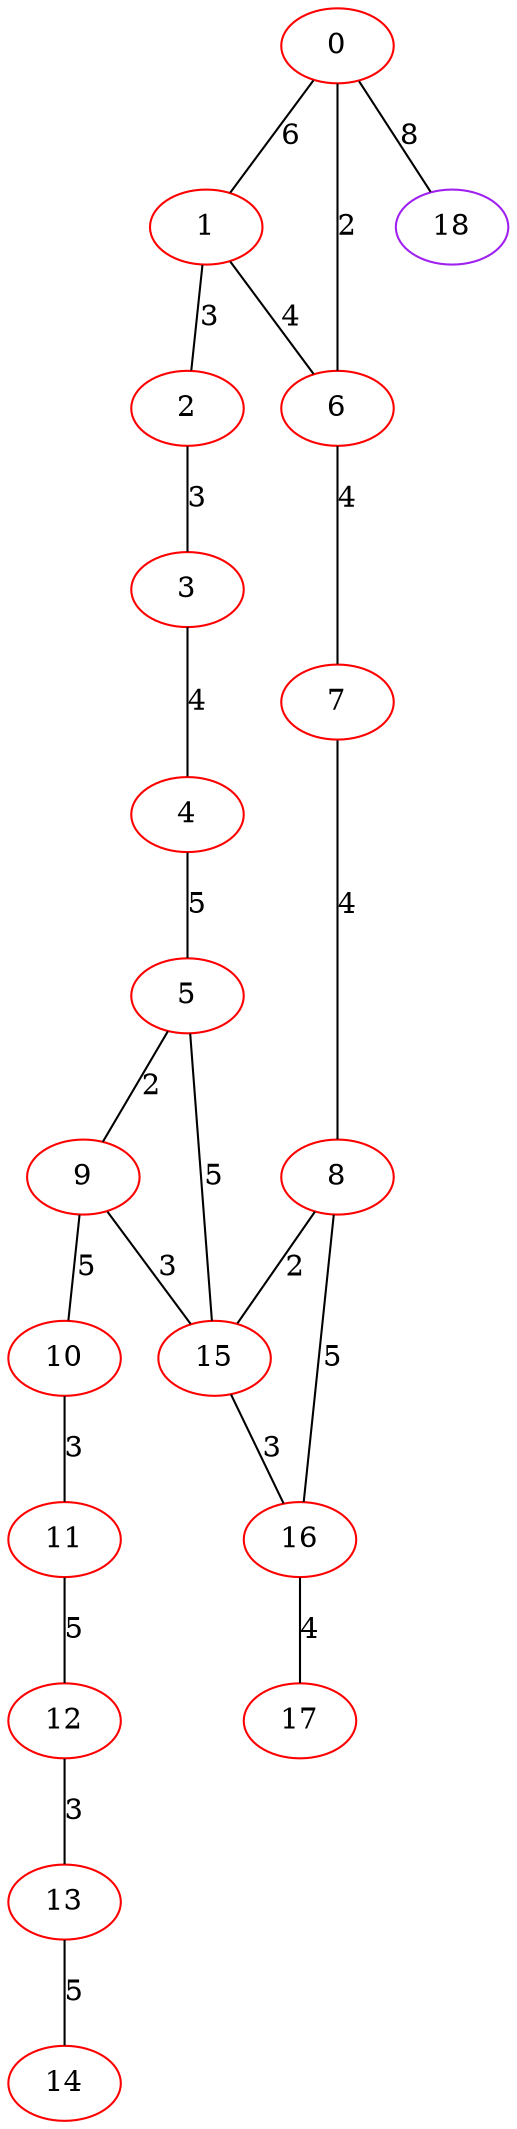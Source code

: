 graph "" {
0 [color=red, weight=1];
1 [color=red, weight=1];
2 [color=red, weight=1];
3 [color=red, weight=1];
4 [color=red, weight=1];
5 [color=red, weight=1];
6 [color=red, weight=1];
7 [color=red, weight=1];
8 [color=red, weight=1];
9 [color=red, weight=1];
10 [color=red, weight=1];
11 [color=red, weight=1];
12 [color=red, weight=1];
13 [color=red, weight=1];
14 [color=red, weight=1];
15 [color=red, weight=1];
16 [color=red, weight=1];
17 [color=red, weight=1];
18 [color=purple, weight=4];
0 -- 1  [key=0, label=6];
0 -- 18  [key=0, label=8];
0 -- 6  [key=0, label=2];
1 -- 2  [key=0, label=3];
1 -- 6  [key=0, label=4];
2 -- 3  [key=0, label=3];
3 -- 4  [key=0, label=4];
4 -- 5  [key=0, label=5];
5 -- 9  [key=0, label=2];
5 -- 15  [key=0, label=5];
6 -- 7  [key=0, label=4];
7 -- 8  [key=0, label=4];
8 -- 16  [key=0, label=5];
8 -- 15  [key=0, label=2];
9 -- 10  [key=0, label=5];
9 -- 15  [key=0, label=3];
10 -- 11  [key=0, label=3];
11 -- 12  [key=0, label=5];
12 -- 13  [key=0, label=3];
13 -- 14  [key=0, label=5];
15 -- 16  [key=0, label=3];
16 -- 17  [key=0, label=4];
}

